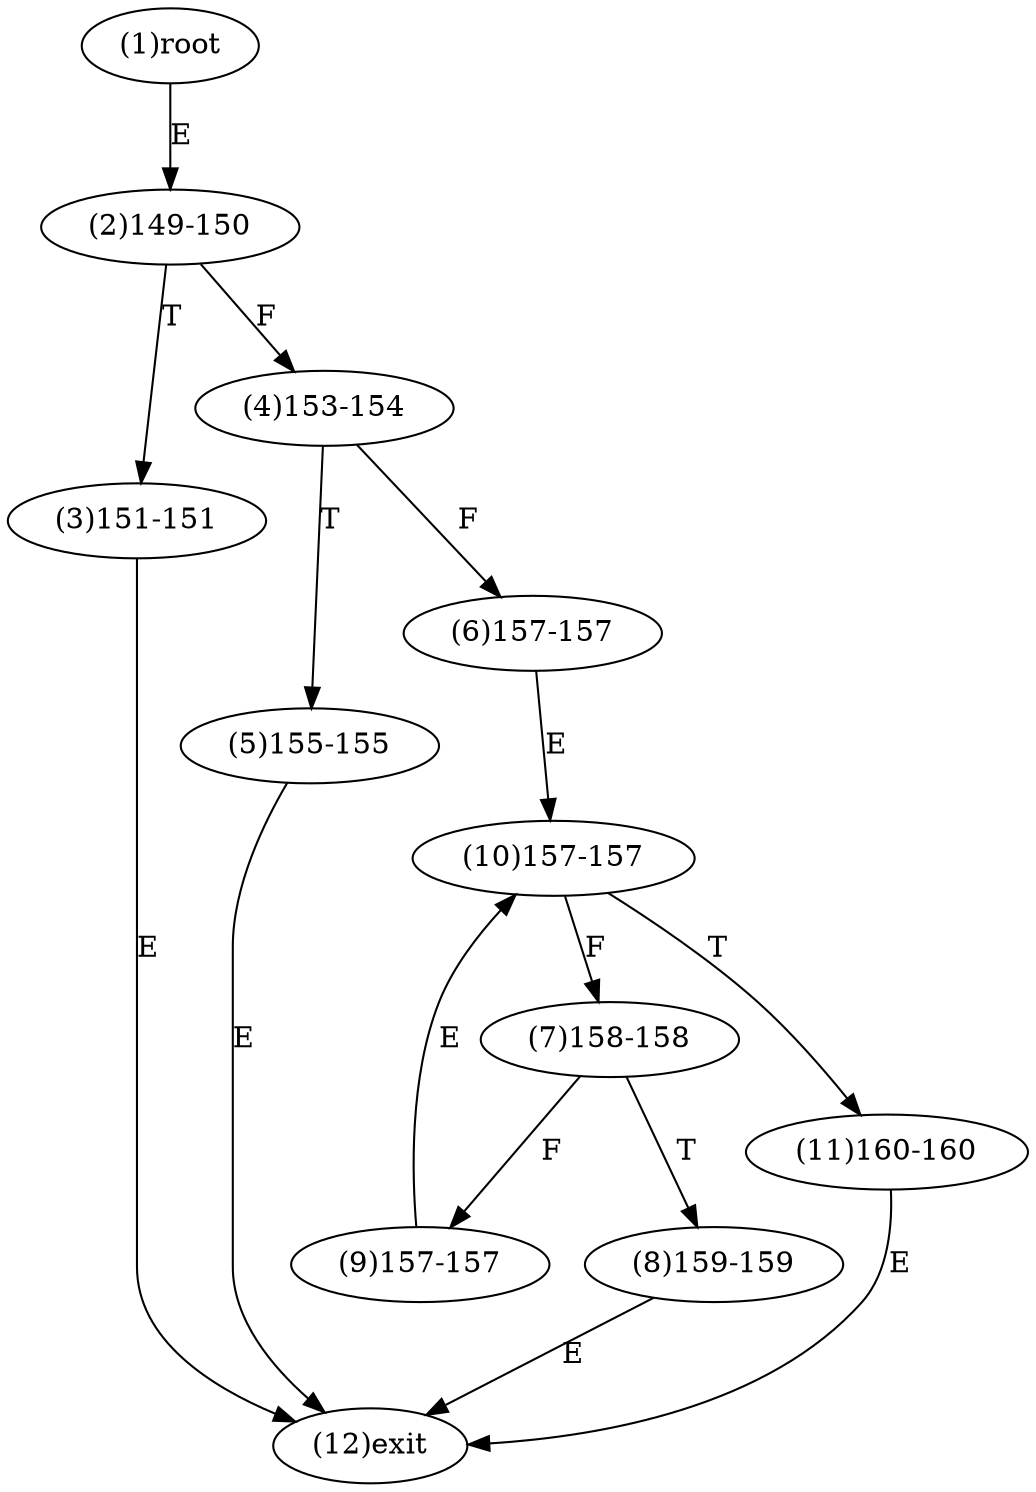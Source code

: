 digraph "" { 
1[ label="(1)root"];
2[ label="(2)149-150"];
3[ label="(3)151-151"];
4[ label="(4)153-154"];
5[ label="(5)155-155"];
6[ label="(6)157-157"];
7[ label="(7)158-158"];
8[ label="(8)159-159"];
9[ label="(9)157-157"];
10[ label="(10)157-157"];
11[ label="(11)160-160"];
12[ label="(12)exit"];
1->2[ label="E"];
2->4[ label="F"];
2->3[ label="T"];
3->12[ label="E"];
4->6[ label="F"];
4->5[ label="T"];
5->12[ label="E"];
6->10[ label="E"];
7->9[ label="F"];
7->8[ label="T"];
8->12[ label="E"];
9->10[ label="E"];
10->7[ label="F"];
10->11[ label="T"];
11->12[ label="E"];
}